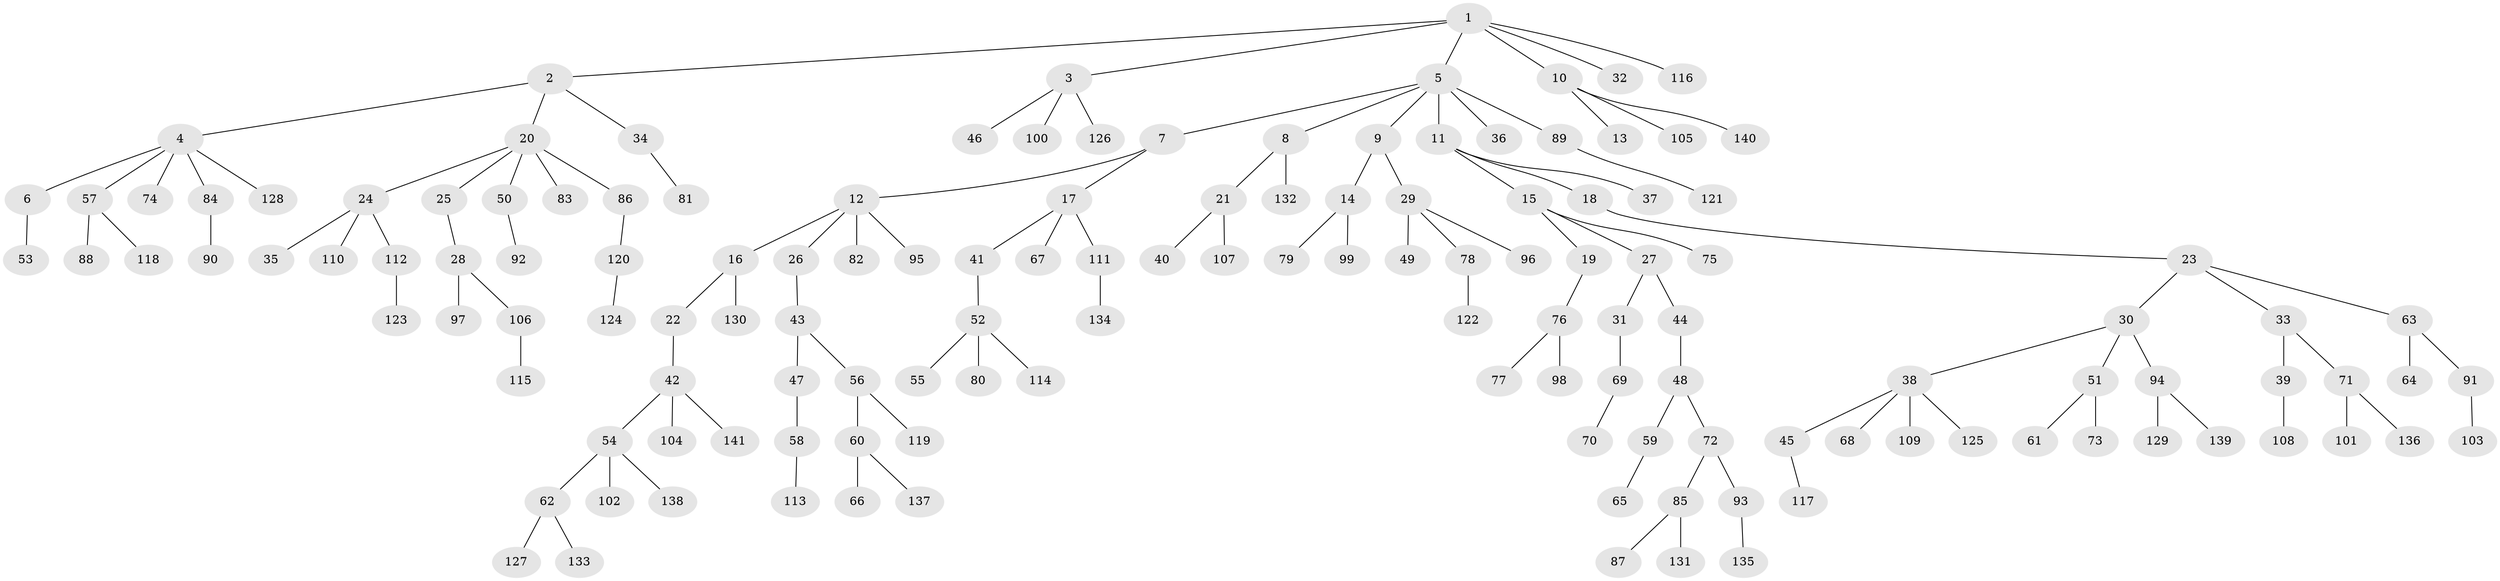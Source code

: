 // coarse degree distribution, {2: 0.24242424242424243, 4: 0.06060606060606061, 3: 0.1717171717171717, 6: 0.010101010101010102, 5: 0.04040404040404041, 1: 0.47474747474747475}
// Generated by graph-tools (version 1.1) at 2025/37/03/04/25 23:37:16]
// undirected, 141 vertices, 140 edges
graph export_dot {
  node [color=gray90,style=filled];
  1;
  2;
  3;
  4;
  5;
  6;
  7;
  8;
  9;
  10;
  11;
  12;
  13;
  14;
  15;
  16;
  17;
  18;
  19;
  20;
  21;
  22;
  23;
  24;
  25;
  26;
  27;
  28;
  29;
  30;
  31;
  32;
  33;
  34;
  35;
  36;
  37;
  38;
  39;
  40;
  41;
  42;
  43;
  44;
  45;
  46;
  47;
  48;
  49;
  50;
  51;
  52;
  53;
  54;
  55;
  56;
  57;
  58;
  59;
  60;
  61;
  62;
  63;
  64;
  65;
  66;
  67;
  68;
  69;
  70;
  71;
  72;
  73;
  74;
  75;
  76;
  77;
  78;
  79;
  80;
  81;
  82;
  83;
  84;
  85;
  86;
  87;
  88;
  89;
  90;
  91;
  92;
  93;
  94;
  95;
  96;
  97;
  98;
  99;
  100;
  101;
  102;
  103;
  104;
  105;
  106;
  107;
  108;
  109;
  110;
  111;
  112;
  113;
  114;
  115;
  116;
  117;
  118;
  119;
  120;
  121;
  122;
  123;
  124;
  125;
  126;
  127;
  128;
  129;
  130;
  131;
  132;
  133;
  134;
  135;
  136;
  137;
  138;
  139;
  140;
  141;
  1 -- 2;
  1 -- 3;
  1 -- 5;
  1 -- 10;
  1 -- 32;
  1 -- 116;
  2 -- 4;
  2 -- 20;
  2 -- 34;
  3 -- 46;
  3 -- 100;
  3 -- 126;
  4 -- 6;
  4 -- 57;
  4 -- 74;
  4 -- 84;
  4 -- 128;
  5 -- 7;
  5 -- 8;
  5 -- 9;
  5 -- 11;
  5 -- 36;
  5 -- 89;
  6 -- 53;
  7 -- 12;
  7 -- 17;
  8 -- 21;
  8 -- 132;
  9 -- 14;
  9 -- 29;
  10 -- 13;
  10 -- 105;
  10 -- 140;
  11 -- 15;
  11 -- 18;
  11 -- 37;
  12 -- 16;
  12 -- 26;
  12 -- 82;
  12 -- 95;
  14 -- 79;
  14 -- 99;
  15 -- 19;
  15 -- 27;
  15 -- 75;
  16 -- 22;
  16 -- 130;
  17 -- 41;
  17 -- 67;
  17 -- 111;
  18 -- 23;
  19 -- 76;
  20 -- 24;
  20 -- 25;
  20 -- 50;
  20 -- 83;
  20 -- 86;
  21 -- 40;
  21 -- 107;
  22 -- 42;
  23 -- 30;
  23 -- 33;
  23 -- 63;
  24 -- 35;
  24 -- 110;
  24 -- 112;
  25 -- 28;
  26 -- 43;
  27 -- 31;
  27 -- 44;
  28 -- 97;
  28 -- 106;
  29 -- 49;
  29 -- 78;
  29 -- 96;
  30 -- 38;
  30 -- 51;
  30 -- 94;
  31 -- 69;
  33 -- 39;
  33 -- 71;
  34 -- 81;
  38 -- 45;
  38 -- 68;
  38 -- 109;
  38 -- 125;
  39 -- 108;
  41 -- 52;
  42 -- 54;
  42 -- 104;
  42 -- 141;
  43 -- 47;
  43 -- 56;
  44 -- 48;
  45 -- 117;
  47 -- 58;
  48 -- 59;
  48 -- 72;
  50 -- 92;
  51 -- 61;
  51 -- 73;
  52 -- 55;
  52 -- 80;
  52 -- 114;
  54 -- 62;
  54 -- 102;
  54 -- 138;
  56 -- 60;
  56 -- 119;
  57 -- 88;
  57 -- 118;
  58 -- 113;
  59 -- 65;
  60 -- 66;
  60 -- 137;
  62 -- 127;
  62 -- 133;
  63 -- 64;
  63 -- 91;
  69 -- 70;
  71 -- 101;
  71 -- 136;
  72 -- 85;
  72 -- 93;
  76 -- 77;
  76 -- 98;
  78 -- 122;
  84 -- 90;
  85 -- 87;
  85 -- 131;
  86 -- 120;
  89 -- 121;
  91 -- 103;
  93 -- 135;
  94 -- 129;
  94 -- 139;
  106 -- 115;
  111 -- 134;
  112 -- 123;
  120 -- 124;
}
